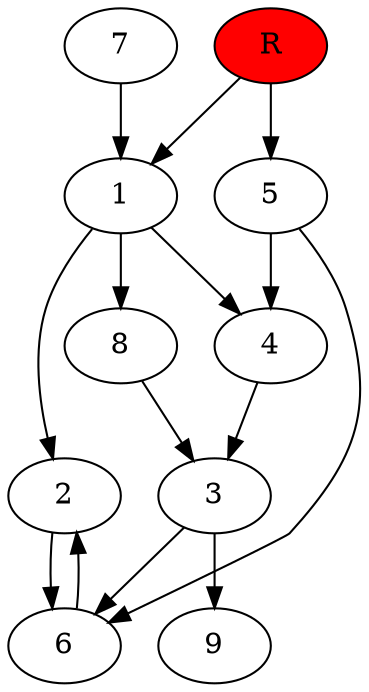 digraph prb27676 {
	1
	2
	3
	4
	5
	6
	7
	8
	R [fillcolor="#ff0000" style=filled]
	1 -> 2
	1 -> 4
	1 -> 8
	2 -> 6
	3 -> 6
	3 -> 9
	4 -> 3
	5 -> 4
	5 -> 6
	6 -> 2
	7 -> 1
	8 -> 3
	R -> 1
	R -> 5
}
